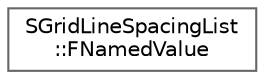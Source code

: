 digraph "Graphical Class Hierarchy"
{
 // INTERACTIVE_SVG=YES
 // LATEX_PDF_SIZE
  bgcolor="transparent";
  edge [fontname=Helvetica,fontsize=10,labelfontname=Helvetica,labelfontsize=10];
  node [fontname=Helvetica,fontsize=10,shape=box,height=0.2,width=0.4];
  rankdir="LR";
  Node0 [id="Node000000",label="SGridLineSpacingList\l::FNamedValue",height=0.2,width=0.4,color="grey40", fillcolor="white", style="filled",URL="$db/d58/classSGridLineSpacingList_1_1FNamedValue.html",tooltip="Represents a named numeric value for display in the drop down menu."];
}
